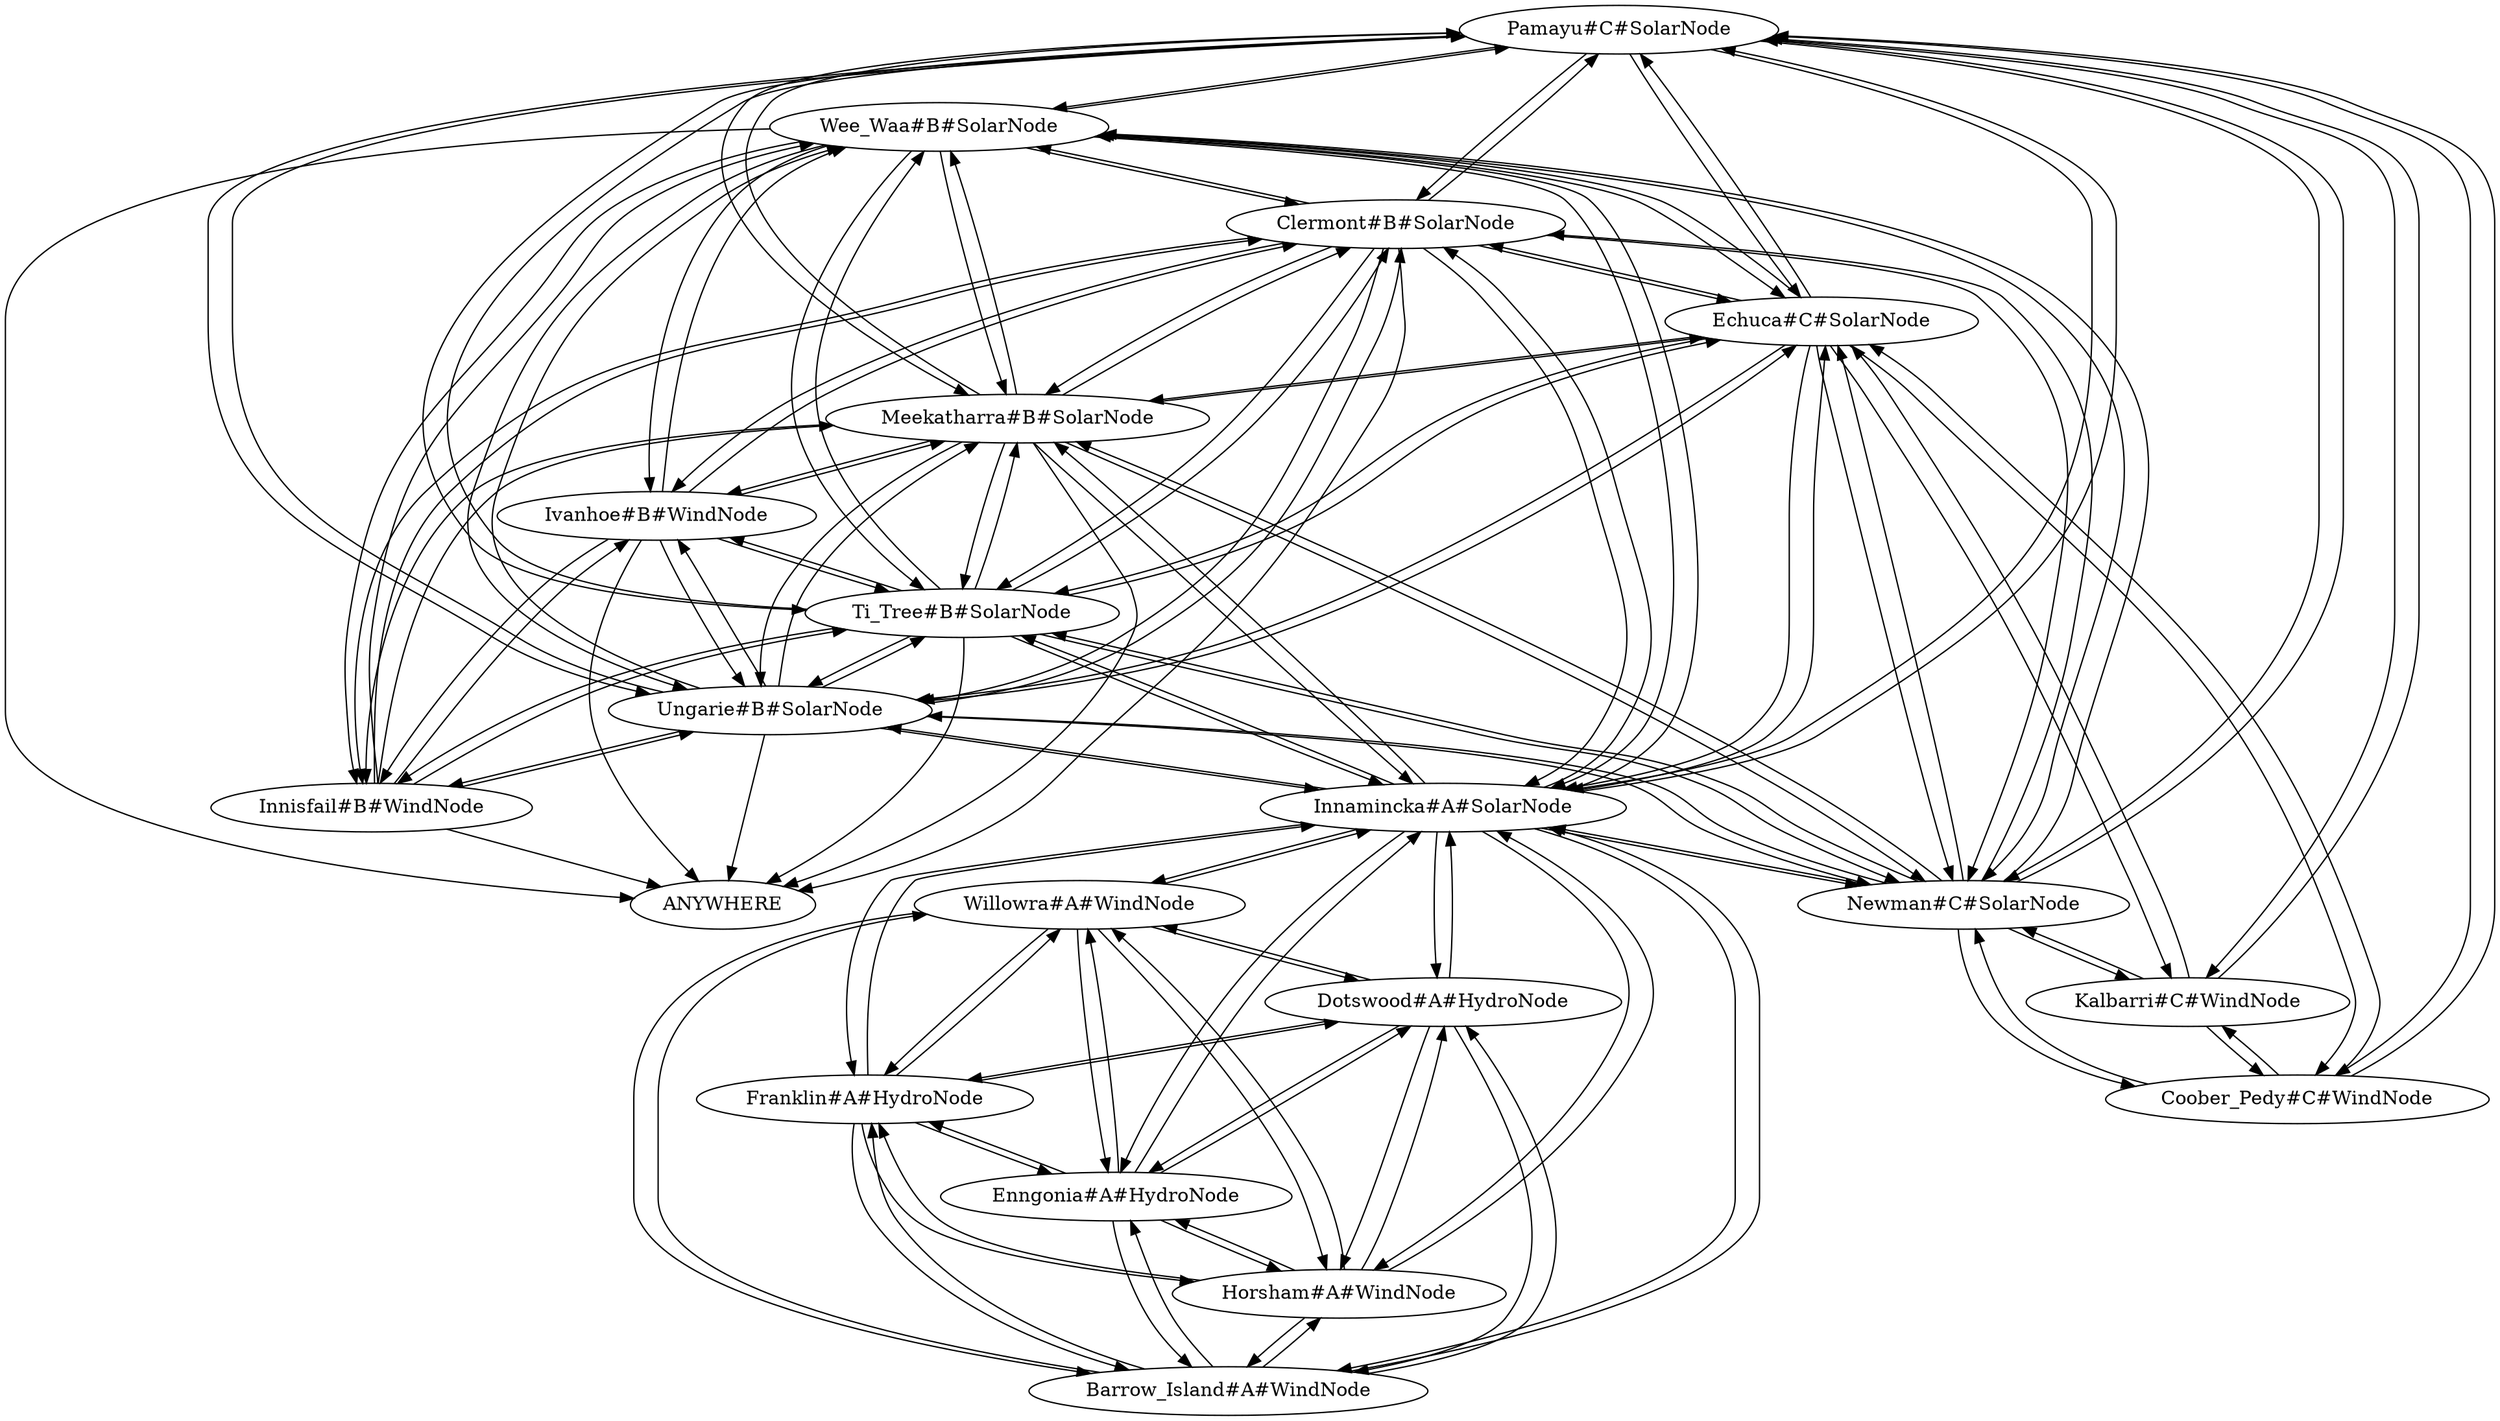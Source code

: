 digraph ACL {
"Pamayu#C#SolarNode" [label="Pamayu#C#SolarNode", zone=CriticalAssets];
"Dotswood#A#HydroNode" [label="Dotswood#A#HydroNode", zone=CriticalAssets];
"Franklin#A#HydroNode" [label="Franklin#A#HydroNode", zone=CriticalAssets];
"Wee_Waa#B#SolarNode" [label="Wee_Waa#B#SolarNode", zone=CriticalAssets];
"Clermont#B#SolarNode" [label="Clermont#B#SolarNode", zone=CriticalAssets];
"Coober_Pedy#C#WindNode" [label="Coober_Pedy#C#WindNode", zone=CriticalAssets];
"Newman#C#SolarNode" [label="Newman#C#SolarNode", zone=CriticalAssets];
"Barrow_Island#A#WindNode" [label="Barrow_Island#A#WindNode", zone=CriticalAssets];
"Innamincka#A#SolarNode" [label="Innamincka#A#SolarNode", zone=CriticalAssets];
"Horsham#A#WindNode" [label="Horsham#A#WindNode", zone=CriticalAssets];
"Enngonia#A#HydroNode" [label="Enngonia#A#HydroNode", zone=CriticalAssets];
"Innisfail#B#WindNode" [label="Innisfail#B#WindNode", zone=CriticalAssets];
"Ungarie#B#SolarNode" [label="Ungarie#B#SolarNode", zone=CriticalAssets];
"Ti_Tree#B#SolarNode" [label="Ti_Tree#B#SolarNode", zone=CriticalAssets];
"Kalbarri#C#WindNode" [label="Kalbarri#C#WindNode", zone=CriticalAssets];
"Meekatharra#B#SolarNode" [label="Meekatharra#B#SolarNode", zone=CriticalAssets];
"Willowra#A#WindNode" [label="Willowra#A#WindNode", zone=CriticalAssets];
"Ivanhoe#B#WindNode" [label="Ivanhoe#B#WindNode", zone=CriticalAssets];
"Echuca#C#SolarNode" [label="Echuca#C#SolarNode", zone=CriticalAssets];
ANYWHERE [label=ANYWHERE, zone=User];
"Pamayu#C#SolarNode" -> "Coober_Pedy#C#WindNode";
"Pamayu#C#SolarNode" -> "Newman#C#SolarNode";
"Pamayu#C#SolarNode" -> "Kalbarri#C#WindNode";
"Pamayu#C#SolarNode" -> "Echuca#C#SolarNode";
"Pamayu#C#SolarNode" -> "Wee_Waa#B#SolarNode";
"Pamayu#C#SolarNode" -> "Clermont#B#SolarNode";
"Pamayu#C#SolarNode" -> "Innamincka#A#SolarNode";
"Pamayu#C#SolarNode" -> "Ungarie#B#SolarNode";
"Pamayu#C#SolarNode" -> "Ti_Tree#B#SolarNode";
"Pamayu#C#SolarNode" -> "Meekatharra#B#SolarNode";
"Dotswood#A#HydroNode" -> "Franklin#A#HydroNode";
"Dotswood#A#HydroNode" -> "Barrow_Island#A#WindNode";
"Dotswood#A#HydroNode" -> "Innamincka#A#SolarNode";
"Dotswood#A#HydroNode" -> "Horsham#A#WindNode";
"Dotswood#A#HydroNode" -> "Enngonia#A#HydroNode";
"Dotswood#A#HydroNode" -> "Willowra#A#WindNode";
"Franklin#A#HydroNode" -> "Dotswood#A#HydroNode";
"Franklin#A#HydroNode" -> "Barrow_Island#A#WindNode";
"Franklin#A#HydroNode" -> "Innamincka#A#SolarNode";
"Franklin#A#HydroNode" -> "Horsham#A#WindNode";
"Franklin#A#HydroNode" -> "Enngonia#A#HydroNode";
"Franklin#A#HydroNode" -> "Willowra#A#WindNode";
"Wee_Waa#B#SolarNode" -> "Clermont#B#SolarNode";
"Wee_Waa#B#SolarNode" -> "Innisfail#B#WindNode";
"Wee_Waa#B#SolarNode" -> "Ungarie#B#SolarNode";
"Wee_Waa#B#SolarNode" -> "Ti_Tree#B#SolarNode";
"Wee_Waa#B#SolarNode" -> "Meekatharra#B#SolarNode";
"Wee_Waa#B#SolarNode" -> "Ivanhoe#B#WindNode";
"Wee_Waa#B#SolarNode" -> "Pamayu#C#SolarNode";
"Wee_Waa#B#SolarNode" -> "Newman#C#SolarNode";
"Wee_Waa#B#SolarNode" -> "Innamincka#A#SolarNode";
"Wee_Waa#B#SolarNode" -> "Echuca#C#SolarNode";
"Wee_Waa#B#SolarNode" -> ANYWHERE;
"Clermont#B#SolarNode" -> "Wee_Waa#B#SolarNode";
"Clermont#B#SolarNode" -> "Innisfail#B#WindNode";
"Clermont#B#SolarNode" -> "Ungarie#B#SolarNode";
"Clermont#B#SolarNode" -> "Ti_Tree#B#SolarNode";
"Clermont#B#SolarNode" -> "Meekatharra#B#SolarNode";
"Clermont#B#SolarNode" -> "Ivanhoe#B#WindNode";
"Clermont#B#SolarNode" -> "Pamayu#C#SolarNode";
"Clermont#B#SolarNode" -> "Newman#C#SolarNode";
"Clermont#B#SolarNode" -> "Innamincka#A#SolarNode";
"Clermont#B#SolarNode" -> "Echuca#C#SolarNode";
"Clermont#B#SolarNode" -> ANYWHERE;
"Coober_Pedy#C#WindNode" -> "Pamayu#C#SolarNode";
"Coober_Pedy#C#WindNode" -> "Newman#C#SolarNode";
"Coober_Pedy#C#WindNode" -> "Kalbarri#C#WindNode";
"Coober_Pedy#C#WindNode" -> "Echuca#C#SolarNode";
"Newman#C#SolarNode" -> "Pamayu#C#SolarNode";
"Newman#C#SolarNode" -> "Coober_Pedy#C#WindNode";
"Newman#C#SolarNode" -> "Kalbarri#C#WindNode";
"Newman#C#SolarNode" -> "Echuca#C#SolarNode";
"Newman#C#SolarNode" -> "Wee_Waa#B#SolarNode";
"Newman#C#SolarNode" -> "Clermont#B#SolarNode";
"Newman#C#SolarNode" -> "Innamincka#A#SolarNode";
"Newman#C#SolarNode" -> "Ungarie#B#SolarNode";
"Newman#C#SolarNode" -> "Ti_Tree#B#SolarNode";
"Newman#C#SolarNode" -> "Meekatharra#B#SolarNode";
"Barrow_Island#A#WindNode" -> "Dotswood#A#HydroNode";
"Barrow_Island#A#WindNode" -> "Franklin#A#HydroNode";
"Barrow_Island#A#WindNode" -> "Innamincka#A#SolarNode";
"Barrow_Island#A#WindNode" -> "Horsham#A#WindNode";
"Barrow_Island#A#WindNode" -> "Enngonia#A#HydroNode";
"Barrow_Island#A#WindNode" -> "Willowra#A#WindNode";
"Innamincka#A#SolarNode" -> "Dotswood#A#HydroNode";
"Innamincka#A#SolarNode" -> "Franklin#A#HydroNode";
"Innamincka#A#SolarNode" -> "Barrow_Island#A#WindNode";
"Innamincka#A#SolarNode" -> "Horsham#A#WindNode";
"Innamincka#A#SolarNode" -> "Enngonia#A#HydroNode";
"Innamincka#A#SolarNode" -> "Willowra#A#WindNode";
"Innamincka#A#SolarNode" -> "Pamayu#C#SolarNode";
"Innamincka#A#SolarNode" -> "Wee_Waa#B#SolarNode";
"Innamincka#A#SolarNode" -> "Clermont#B#SolarNode";
"Innamincka#A#SolarNode" -> "Newman#C#SolarNode";
"Innamincka#A#SolarNode" -> "Ungarie#B#SolarNode";
"Innamincka#A#SolarNode" -> "Ti_Tree#B#SolarNode";
"Innamincka#A#SolarNode" -> "Meekatharra#B#SolarNode";
"Innamincka#A#SolarNode" -> "Echuca#C#SolarNode";
"Horsham#A#WindNode" -> "Dotswood#A#HydroNode";
"Horsham#A#WindNode" -> "Franklin#A#HydroNode";
"Horsham#A#WindNode" -> "Barrow_Island#A#WindNode";
"Horsham#A#WindNode" -> "Innamincka#A#SolarNode";
"Horsham#A#WindNode" -> "Enngonia#A#HydroNode";
"Horsham#A#WindNode" -> "Willowra#A#WindNode";
"Enngonia#A#HydroNode" -> "Dotswood#A#HydroNode";
"Enngonia#A#HydroNode" -> "Franklin#A#HydroNode";
"Enngonia#A#HydroNode" -> "Barrow_Island#A#WindNode";
"Enngonia#A#HydroNode" -> "Innamincka#A#SolarNode";
"Enngonia#A#HydroNode" -> "Horsham#A#WindNode";
"Enngonia#A#HydroNode" -> "Willowra#A#WindNode";
"Innisfail#B#WindNode" -> "Wee_Waa#B#SolarNode";
"Innisfail#B#WindNode" -> "Clermont#B#SolarNode";
"Innisfail#B#WindNode" -> "Ungarie#B#SolarNode";
"Innisfail#B#WindNode" -> "Ti_Tree#B#SolarNode";
"Innisfail#B#WindNode" -> "Meekatharra#B#SolarNode";
"Innisfail#B#WindNode" -> "Ivanhoe#B#WindNode";
"Innisfail#B#WindNode" -> ANYWHERE;
"Ungarie#B#SolarNode" -> "Wee_Waa#B#SolarNode";
"Ungarie#B#SolarNode" -> "Clermont#B#SolarNode";
"Ungarie#B#SolarNode" -> "Innisfail#B#WindNode";
"Ungarie#B#SolarNode" -> "Ti_Tree#B#SolarNode";
"Ungarie#B#SolarNode" -> "Meekatharra#B#SolarNode";
"Ungarie#B#SolarNode" -> "Ivanhoe#B#WindNode";
"Ungarie#B#SolarNode" -> "Pamayu#C#SolarNode";
"Ungarie#B#SolarNode" -> "Newman#C#SolarNode";
"Ungarie#B#SolarNode" -> "Innamincka#A#SolarNode";
"Ungarie#B#SolarNode" -> "Echuca#C#SolarNode";
"Ungarie#B#SolarNode" -> ANYWHERE;
"Ti_Tree#B#SolarNode" -> "Wee_Waa#B#SolarNode";
"Ti_Tree#B#SolarNode" -> "Clermont#B#SolarNode";
"Ti_Tree#B#SolarNode" -> "Innisfail#B#WindNode";
"Ti_Tree#B#SolarNode" -> "Ungarie#B#SolarNode";
"Ti_Tree#B#SolarNode" -> "Meekatharra#B#SolarNode";
"Ti_Tree#B#SolarNode" -> "Ivanhoe#B#WindNode";
"Ti_Tree#B#SolarNode" -> "Pamayu#C#SolarNode";
"Ti_Tree#B#SolarNode" -> "Newman#C#SolarNode";
"Ti_Tree#B#SolarNode" -> "Innamincka#A#SolarNode";
"Ti_Tree#B#SolarNode" -> "Echuca#C#SolarNode";
"Ti_Tree#B#SolarNode" -> ANYWHERE;
"Kalbarri#C#WindNode" -> "Pamayu#C#SolarNode";
"Kalbarri#C#WindNode" -> "Coober_Pedy#C#WindNode";
"Kalbarri#C#WindNode" -> "Newman#C#SolarNode";
"Kalbarri#C#WindNode" -> "Echuca#C#SolarNode";
"Meekatharra#B#SolarNode" -> "Wee_Waa#B#SolarNode";
"Meekatharra#B#SolarNode" -> "Clermont#B#SolarNode";
"Meekatharra#B#SolarNode" -> "Innisfail#B#WindNode";
"Meekatharra#B#SolarNode" -> "Ungarie#B#SolarNode";
"Meekatharra#B#SolarNode" -> "Ti_Tree#B#SolarNode";
"Meekatharra#B#SolarNode" -> "Ivanhoe#B#WindNode";
"Meekatharra#B#SolarNode" -> "Pamayu#C#SolarNode";
"Meekatharra#B#SolarNode" -> "Newman#C#SolarNode";
"Meekatharra#B#SolarNode" -> "Innamincka#A#SolarNode";
"Meekatharra#B#SolarNode" -> "Echuca#C#SolarNode";
"Meekatharra#B#SolarNode" -> ANYWHERE;
"Willowra#A#WindNode" -> "Dotswood#A#HydroNode";
"Willowra#A#WindNode" -> "Franklin#A#HydroNode";
"Willowra#A#WindNode" -> "Barrow_Island#A#WindNode";
"Willowra#A#WindNode" -> "Innamincka#A#SolarNode";
"Willowra#A#WindNode" -> "Horsham#A#WindNode";
"Willowra#A#WindNode" -> "Enngonia#A#HydroNode";
"Ivanhoe#B#WindNode" -> "Wee_Waa#B#SolarNode";
"Ivanhoe#B#WindNode" -> "Clermont#B#SolarNode";
"Ivanhoe#B#WindNode" -> "Innisfail#B#WindNode";
"Ivanhoe#B#WindNode" -> "Ungarie#B#SolarNode";
"Ivanhoe#B#WindNode" -> "Ti_Tree#B#SolarNode";
"Ivanhoe#B#WindNode" -> "Meekatharra#B#SolarNode";
"Ivanhoe#B#WindNode" -> ANYWHERE;
"Echuca#C#SolarNode" -> "Pamayu#C#SolarNode";
"Echuca#C#SolarNode" -> "Coober_Pedy#C#WindNode";
"Echuca#C#SolarNode" -> "Newman#C#SolarNode";
"Echuca#C#SolarNode" -> "Kalbarri#C#WindNode";
"Echuca#C#SolarNode" -> "Wee_Waa#B#SolarNode";
"Echuca#C#SolarNode" -> "Clermont#B#SolarNode";
"Echuca#C#SolarNode" -> "Innamincka#A#SolarNode";
"Echuca#C#SolarNode" -> "Ungarie#B#SolarNode";
"Echuca#C#SolarNode" -> "Ti_Tree#B#SolarNode";
"Echuca#C#SolarNode" -> "Meekatharra#B#SolarNode";
}
